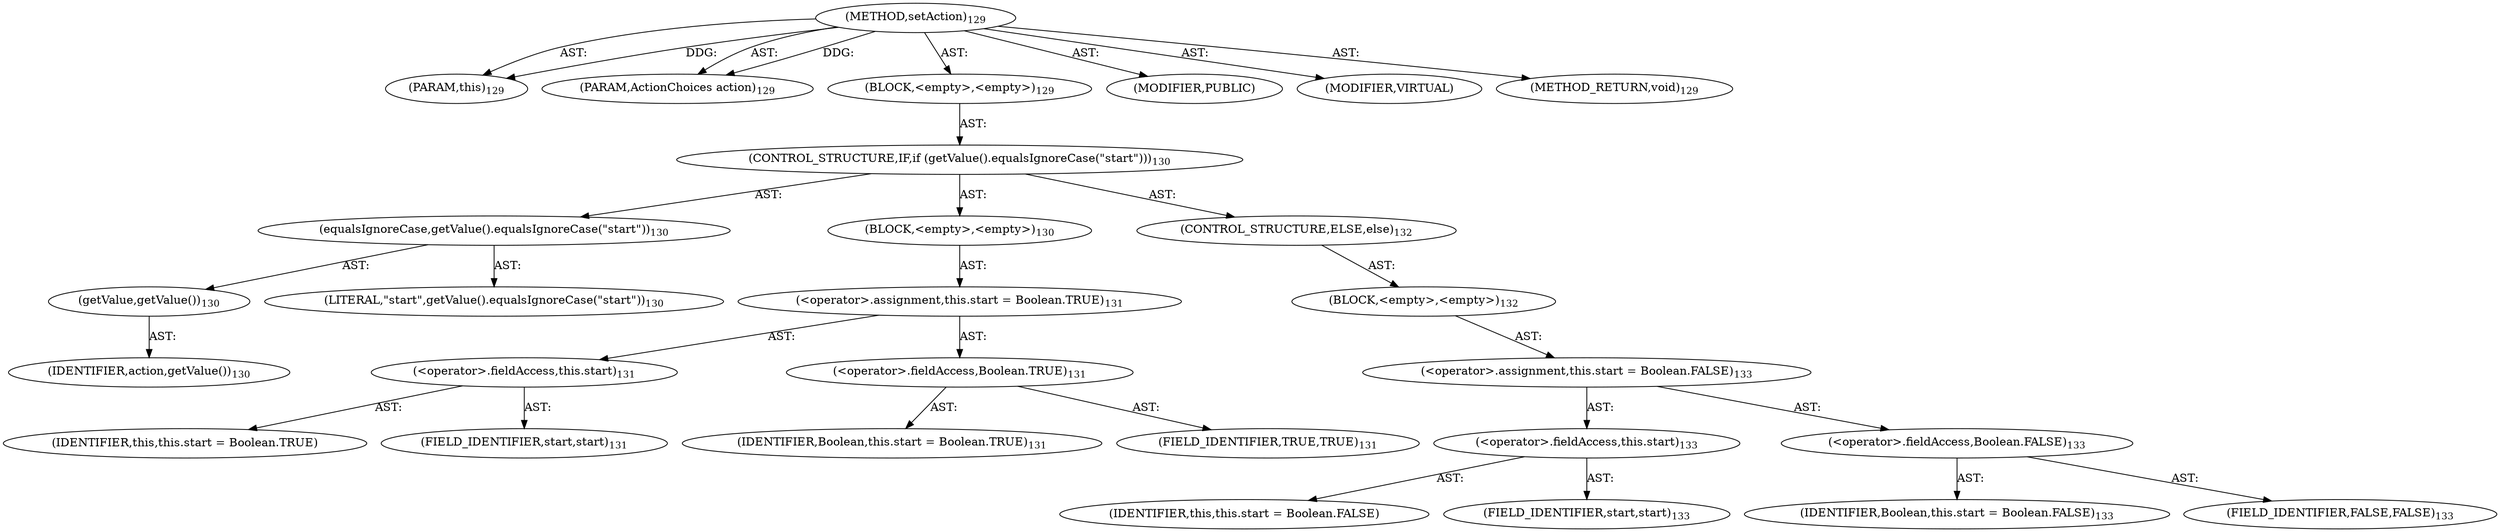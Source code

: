 digraph "setAction" {  
"111669149697" [label = <(METHOD,setAction)<SUB>129</SUB>> ]
"115964116997" [label = <(PARAM,this)<SUB>129</SUB>> ]
"115964116998" [label = <(PARAM,ActionChoices action)<SUB>129</SUB>> ]
"25769803777" [label = <(BLOCK,&lt;empty&gt;,&lt;empty&gt;)<SUB>129</SUB>> ]
"47244640256" [label = <(CONTROL_STRUCTURE,IF,if (getValue().equalsIgnoreCase(&quot;start&quot;)))<SUB>130</SUB>> ]
"30064771074" [label = <(equalsIgnoreCase,getValue().equalsIgnoreCase(&quot;start&quot;))<SUB>130</SUB>> ]
"30064771075" [label = <(getValue,getValue())<SUB>130</SUB>> ]
"68719476743" [label = <(IDENTIFIER,action,getValue())<SUB>130</SUB>> ]
"90194313216" [label = <(LITERAL,&quot;start&quot;,getValue().equalsIgnoreCase(&quot;start&quot;))<SUB>130</SUB>> ]
"25769803778" [label = <(BLOCK,&lt;empty&gt;,&lt;empty&gt;)<SUB>130</SUB>> ]
"30064771076" [label = <(&lt;operator&gt;.assignment,this.start = Boolean.TRUE)<SUB>131</SUB>> ]
"30064771077" [label = <(&lt;operator&gt;.fieldAccess,this.start)<SUB>131</SUB>> ]
"68719476744" [label = <(IDENTIFIER,this,this.start = Boolean.TRUE)> ]
"55834574849" [label = <(FIELD_IDENTIFIER,start,start)<SUB>131</SUB>> ]
"30064771078" [label = <(&lt;operator&gt;.fieldAccess,Boolean.TRUE)<SUB>131</SUB>> ]
"68719476745" [label = <(IDENTIFIER,Boolean,this.start = Boolean.TRUE)<SUB>131</SUB>> ]
"55834574850" [label = <(FIELD_IDENTIFIER,TRUE,TRUE)<SUB>131</SUB>> ]
"47244640257" [label = <(CONTROL_STRUCTURE,ELSE,else)<SUB>132</SUB>> ]
"25769803779" [label = <(BLOCK,&lt;empty&gt;,&lt;empty&gt;)<SUB>132</SUB>> ]
"30064771079" [label = <(&lt;operator&gt;.assignment,this.start = Boolean.FALSE)<SUB>133</SUB>> ]
"30064771080" [label = <(&lt;operator&gt;.fieldAccess,this.start)<SUB>133</SUB>> ]
"68719476746" [label = <(IDENTIFIER,this,this.start = Boolean.FALSE)> ]
"55834574851" [label = <(FIELD_IDENTIFIER,start,start)<SUB>133</SUB>> ]
"30064771081" [label = <(&lt;operator&gt;.fieldAccess,Boolean.FALSE)<SUB>133</SUB>> ]
"68719476747" [label = <(IDENTIFIER,Boolean,this.start = Boolean.FALSE)<SUB>133</SUB>> ]
"55834574852" [label = <(FIELD_IDENTIFIER,FALSE,FALSE)<SUB>133</SUB>> ]
"133143986185" [label = <(MODIFIER,PUBLIC)> ]
"133143986186" [label = <(MODIFIER,VIRTUAL)> ]
"128849018881" [label = <(METHOD_RETURN,void)<SUB>129</SUB>> ]
  "111669149697" -> "115964116997"  [ label = "AST: "] 
  "111669149697" -> "115964116998"  [ label = "AST: "] 
  "111669149697" -> "25769803777"  [ label = "AST: "] 
  "111669149697" -> "133143986185"  [ label = "AST: "] 
  "111669149697" -> "133143986186"  [ label = "AST: "] 
  "111669149697" -> "128849018881"  [ label = "AST: "] 
  "25769803777" -> "47244640256"  [ label = "AST: "] 
  "47244640256" -> "30064771074"  [ label = "AST: "] 
  "47244640256" -> "25769803778"  [ label = "AST: "] 
  "47244640256" -> "47244640257"  [ label = "AST: "] 
  "30064771074" -> "30064771075"  [ label = "AST: "] 
  "30064771074" -> "90194313216"  [ label = "AST: "] 
  "30064771075" -> "68719476743"  [ label = "AST: "] 
  "25769803778" -> "30064771076"  [ label = "AST: "] 
  "30064771076" -> "30064771077"  [ label = "AST: "] 
  "30064771076" -> "30064771078"  [ label = "AST: "] 
  "30064771077" -> "68719476744"  [ label = "AST: "] 
  "30064771077" -> "55834574849"  [ label = "AST: "] 
  "30064771078" -> "68719476745"  [ label = "AST: "] 
  "30064771078" -> "55834574850"  [ label = "AST: "] 
  "47244640257" -> "25769803779"  [ label = "AST: "] 
  "25769803779" -> "30064771079"  [ label = "AST: "] 
  "30064771079" -> "30064771080"  [ label = "AST: "] 
  "30064771079" -> "30064771081"  [ label = "AST: "] 
  "30064771080" -> "68719476746"  [ label = "AST: "] 
  "30064771080" -> "55834574851"  [ label = "AST: "] 
  "30064771081" -> "68719476747"  [ label = "AST: "] 
  "30064771081" -> "55834574852"  [ label = "AST: "] 
  "111669149697" -> "115964116997"  [ label = "DDG: "] 
  "111669149697" -> "115964116998"  [ label = "DDG: "] 
}
